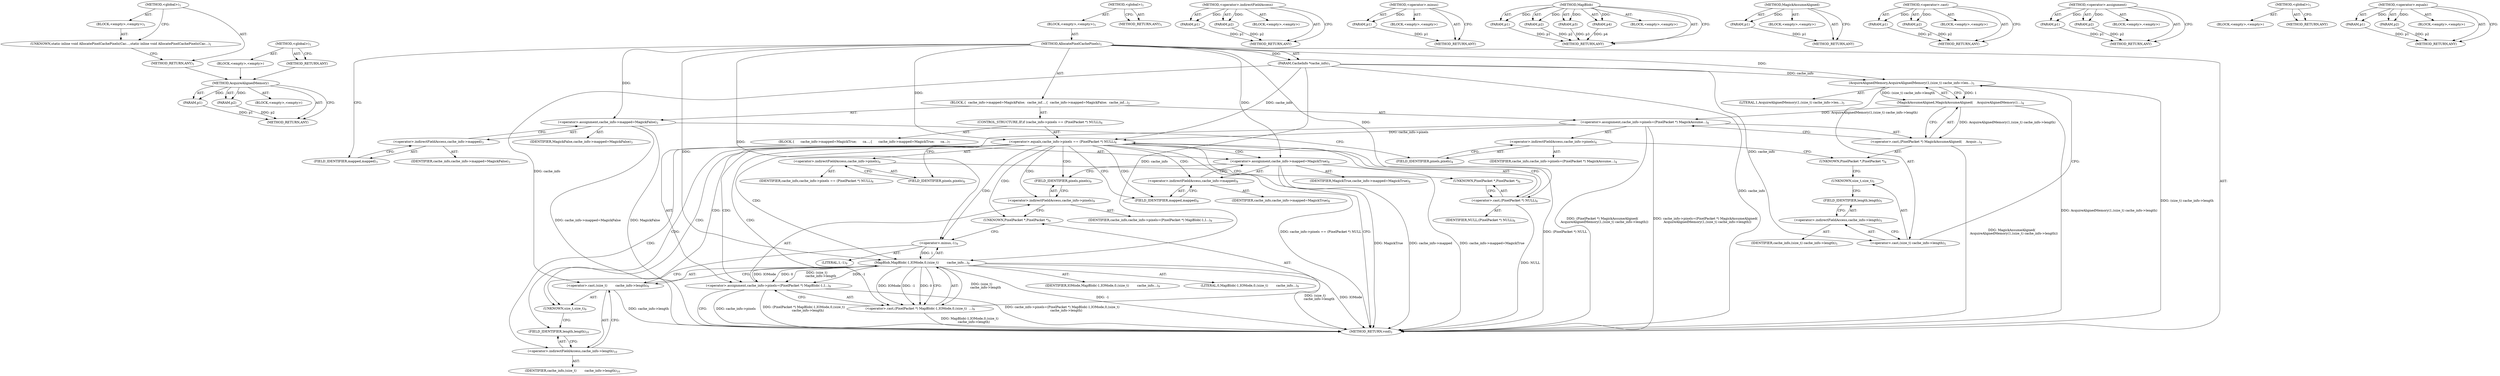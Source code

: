 digraph "&lt;global&gt;" {
vulnerable_98 [label=<(METHOD,AcquireAlignedMemory)>];
vulnerable_99 [label=<(PARAM,p1)>];
vulnerable_100 [label=<(PARAM,p2)>];
vulnerable_101 [label=<(BLOCK,&lt;empty&gt;,&lt;empty&gt;)>];
vulnerable_102 [label=<(METHOD_RETURN,ANY)>];
vulnerable_6 [label=<(METHOD,&lt;global&gt;)<SUB>1</SUB>>];
vulnerable_7 [label=<(BLOCK,&lt;empty&gt;,&lt;empty&gt;)<SUB>1</SUB>>];
vulnerable_8 [label=<(METHOD,AllocatePixelCachePixels)<SUB>1</SUB>>];
vulnerable_9 [label=<(PARAM,CacheInfo *cache_info)<SUB>1</SUB>>];
vulnerable_10 [label=<(BLOCK,{
  cache_info-&gt;mapped=MagickFalse;
  cache_inf...,{
  cache_info-&gt;mapped=MagickFalse;
  cache_inf...)<SUB>2</SUB>>];
vulnerable_11 [label=<(&lt;operator&gt;.assignment,cache_info-&gt;mapped=MagickFalse)<SUB>3</SUB>>];
vulnerable_12 [label=<(&lt;operator&gt;.indirectFieldAccess,cache_info-&gt;mapped)<SUB>3</SUB>>];
vulnerable_13 [label=<(IDENTIFIER,cache_info,cache_info-&gt;mapped=MagickFalse)<SUB>3</SUB>>];
vulnerable_14 [label=<(FIELD_IDENTIFIER,mapped,mapped)<SUB>3</SUB>>];
vulnerable_15 [label=<(IDENTIFIER,MagickFalse,cache_info-&gt;mapped=MagickFalse)<SUB>3</SUB>>];
vulnerable_16 [label=<(&lt;operator&gt;.assignment,cache_info-&gt;pixels=(PixelPacket *) MagickAssume...)<SUB>4</SUB>>];
vulnerable_17 [label=<(&lt;operator&gt;.indirectFieldAccess,cache_info-&gt;pixels)<SUB>4</SUB>>];
vulnerable_18 [label=<(IDENTIFIER,cache_info,cache_info-&gt;pixels=(PixelPacket *) MagickAssume...)<SUB>4</SUB>>];
vulnerable_19 [label=<(FIELD_IDENTIFIER,pixels,pixels)<SUB>4</SUB>>];
vulnerable_20 [label=<(&lt;operator&gt;.cast,(PixelPacket *) MagickAssumeAligned(
    Acquir...)<SUB>4</SUB>>];
vulnerable_21 [label=<(UNKNOWN,PixelPacket *,PixelPacket *)<SUB>4</SUB>>];
vulnerable_22 [label=<(MagickAssumeAligned,MagickAssumeAligned(
    AcquireAlignedMemory(1...)<SUB>4</SUB>>];
vulnerable_23 [label=<(AcquireAlignedMemory,AcquireAlignedMemory(1,(size_t) cache_info-&gt;len...)<SUB>5</SUB>>];
vulnerable_24 [label=<(LITERAL,1,AcquireAlignedMemory(1,(size_t) cache_info-&gt;len...)<SUB>5</SUB>>];
vulnerable_25 [label=<(&lt;operator&gt;.cast,(size_t) cache_info-&gt;length)<SUB>5</SUB>>];
vulnerable_26 [label=<(UNKNOWN,size_t,size_t)<SUB>5</SUB>>];
vulnerable_27 [label=<(&lt;operator&gt;.indirectFieldAccess,cache_info-&gt;length)<SUB>5</SUB>>];
vulnerable_28 [label=<(IDENTIFIER,cache_info,(size_t) cache_info-&gt;length)<SUB>5</SUB>>];
vulnerable_29 [label=<(FIELD_IDENTIFIER,length,length)<SUB>5</SUB>>];
vulnerable_30 [label=<(CONTROL_STRUCTURE,IF,if (cache_info-&gt;pixels == (PixelPacket *) NULL))<SUB>6</SUB>>];
vulnerable_31 [label=<(&lt;operator&gt;.equals,cache_info-&gt;pixels == (PixelPacket *) NULL)<SUB>6</SUB>>];
vulnerable_32 [label=<(&lt;operator&gt;.indirectFieldAccess,cache_info-&gt;pixels)<SUB>6</SUB>>];
vulnerable_33 [label=<(IDENTIFIER,cache_info,cache_info-&gt;pixels == (PixelPacket *) NULL)<SUB>6</SUB>>];
vulnerable_34 [label=<(FIELD_IDENTIFIER,pixels,pixels)<SUB>6</SUB>>];
vulnerable_35 [label=<(&lt;operator&gt;.cast,(PixelPacket *) NULL)<SUB>6</SUB>>];
vulnerable_36 [label=<(UNKNOWN,PixelPacket *,PixelPacket *)<SUB>6</SUB>>];
vulnerable_37 [label=<(IDENTIFIER,NULL,(PixelPacket *) NULL)<SUB>6</SUB>>];
vulnerable_38 [label=<(BLOCK,{
      cache_info-&gt;mapped=MagickTrue;
      ca...,{
      cache_info-&gt;mapped=MagickTrue;
      ca...)<SUB>7</SUB>>];
vulnerable_39 [label=<(&lt;operator&gt;.assignment,cache_info-&gt;mapped=MagickTrue)<SUB>8</SUB>>];
vulnerable_40 [label=<(&lt;operator&gt;.indirectFieldAccess,cache_info-&gt;mapped)<SUB>8</SUB>>];
vulnerable_41 [label=<(IDENTIFIER,cache_info,cache_info-&gt;mapped=MagickTrue)<SUB>8</SUB>>];
vulnerable_42 [label=<(FIELD_IDENTIFIER,mapped,mapped)<SUB>8</SUB>>];
vulnerable_43 [label=<(IDENTIFIER,MagickTrue,cache_info-&gt;mapped=MagickTrue)<SUB>8</SUB>>];
vulnerable_44 [label=<(&lt;operator&gt;.assignment,cache_info-&gt;pixels=(PixelPacket *) MapBlob(-1,I...)<SUB>9</SUB>>];
vulnerable_45 [label=<(&lt;operator&gt;.indirectFieldAccess,cache_info-&gt;pixels)<SUB>9</SUB>>];
vulnerable_46 [label=<(IDENTIFIER,cache_info,cache_info-&gt;pixels=(PixelPacket *) MapBlob(-1,I...)<SUB>9</SUB>>];
vulnerable_47 [label=<(FIELD_IDENTIFIER,pixels,pixels)<SUB>9</SUB>>];
vulnerable_48 [label=<(&lt;operator&gt;.cast,(PixelPacket *) MapBlob(-1,IOMode,0,(size_t)
  ...)<SUB>9</SUB>>];
vulnerable_49 [label=<(UNKNOWN,PixelPacket *,PixelPacket *)<SUB>9</SUB>>];
vulnerable_50 [label=<(MapBlob,MapBlob(-1,IOMode,0,(size_t)
        cache_info...)<SUB>9</SUB>>];
vulnerable_51 [label=<(&lt;operator&gt;.minus,-1)<SUB>9</SUB>>];
vulnerable_52 [label=<(LITERAL,1,-1)<SUB>9</SUB>>];
vulnerable_53 [label=<(IDENTIFIER,IOMode,MapBlob(-1,IOMode,0,(size_t)
        cache_info...)<SUB>9</SUB>>];
vulnerable_54 [label=<(LITERAL,0,MapBlob(-1,IOMode,0,(size_t)
        cache_info...)<SUB>9</SUB>>];
vulnerable_55 [label=<(&lt;operator&gt;.cast,(size_t)
        cache_info-&gt;length)<SUB>9</SUB>>];
vulnerable_56 [label=<(UNKNOWN,size_t,size_t)<SUB>9</SUB>>];
vulnerable_57 [label=<(&lt;operator&gt;.indirectFieldAccess,cache_info-&gt;length)<SUB>10</SUB>>];
vulnerable_58 [label=<(IDENTIFIER,cache_info,(size_t)
        cache_info-&gt;length)<SUB>10</SUB>>];
vulnerable_59 [label=<(FIELD_IDENTIFIER,length,length)<SUB>10</SUB>>];
vulnerable_60 [label=<(METHOD_RETURN,void)<SUB>1</SUB>>];
vulnerable_62 [label=<(METHOD_RETURN,ANY)<SUB>1</SUB>>];
vulnerable_84 [label=<(METHOD,&lt;operator&gt;.indirectFieldAccess)>];
vulnerable_85 [label=<(PARAM,p1)>];
vulnerable_86 [label=<(PARAM,p2)>];
vulnerable_87 [label=<(BLOCK,&lt;empty&gt;,&lt;empty&gt;)>];
vulnerable_88 [label=<(METHOD_RETURN,ANY)>];
vulnerable_115 [label=<(METHOD,&lt;operator&gt;.minus)>];
vulnerable_116 [label=<(PARAM,p1)>];
vulnerable_117 [label=<(BLOCK,&lt;empty&gt;,&lt;empty&gt;)>];
vulnerable_118 [label=<(METHOD_RETURN,ANY)>];
vulnerable_108 [label=<(METHOD,MapBlob)>];
vulnerable_109 [label=<(PARAM,p1)>];
vulnerable_110 [label=<(PARAM,p2)>];
vulnerable_111 [label=<(PARAM,p3)>];
vulnerable_112 [label=<(PARAM,p4)>];
vulnerable_113 [label=<(BLOCK,&lt;empty&gt;,&lt;empty&gt;)>];
vulnerable_114 [label=<(METHOD_RETURN,ANY)>];
vulnerable_94 [label=<(METHOD,MagickAssumeAligned)>];
vulnerable_95 [label=<(PARAM,p1)>];
vulnerable_96 [label=<(BLOCK,&lt;empty&gt;,&lt;empty&gt;)>];
vulnerable_97 [label=<(METHOD_RETURN,ANY)>];
vulnerable_89 [label=<(METHOD,&lt;operator&gt;.cast)>];
vulnerable_90 [label=<(PARAM,p1)>];
vulnerable_91 [label=<(PARAM,p2)>];
vulnerable_92 [label=<(BLOCK,&lt;empty&gt;,&lt;empty&gt;)>];
vulnerable_93 [label=<(METHOD_RETURN,ANY)>];
vulnerable_79 [label=<(METHOD,&lt;operator&gt;.assignment)>];
vulnerable_80 [label=<(PARAM,p1)>];
vulnerable_81 [label=<(PARAM,p2)>];
vulnerable_82 [label=<(BLOCK,&lt;empty&gt;,&lt;empty&gt;)>];
vulnerable_83 [label=<(METHOD_RETURN,ANY)>];
vulnerable_73 [label=<(METHOD,&lt;global&gt;)<SUB>1</SUB>>];
vulnerable_74 [label=<(BLOCK,&lt;empty&gt;,&lt;empty&gt;)>];
vulnerable_75 [label=<(METHOD_RETURN,ANY)>];
vulnerable_103 [label=<(METHOD,&lt;operator&gt;.equals)>];
vulnerable_104 [label=<(PARAM,p1)>];
vulnerable_105 [label=<(PARAM,p2)>];
vulnerable_106 [label=<(BLOCK,&lt;empty&gt;,&lt;empty&gt;)>];
vulnerable_107 [label=<(METHOD_RETURN,ANY)>];
fixed_6 [label=<(METHOD,&lt;global&gt;)<SUB>1</SUB>>];
fixed_7 [label=<(BLOCK,&lt;empty&gt;,&lt;empty&gt;)<SUB>1</SUB>>];
fixed_8 [label=<(UNKNOWN,static inline void AllocatePixelCachePixels(Cac...,static inline void AllocatePixelCachePixels(Cac...)<SUB>1</SUB>>];
fixed_9 [label=<(METHOD_RETURN,ANY)<SUB>1</SUB>>];
fixed_14 [label=<(METHOD,&lt;global&gt;)<SUB>1</SUB>>];
fixed_15 [label=<(BLOCK,&lt;empty&gt;,&lt;empty&gt;)>];
fixed_16 [label=<(METHOD_RETURN,ANY)>];
vulnerable_98 -> vulnerable_99  [key=0, label="AST: "];
vulnerable_98 -> vulnerable_99  [key=1, label="DDG: "];
vulnerable_98 -> vulnerable_101  [key=0, label="AST: "];
vulnerable_98 -> vulnerable_100  [key=0, label="AST: "];
vulnerable_98 -> vulnerable_100  [key=1, label="DDG: "];
vulnerable_98 -> vulnerable_102  [key=0, label="AST: "];
vulnerable_98 -> vulnerable_102  [key=1, label="CFG: "];
vulnerable_99 -> vulnerable_102  [key=0, label="DDG: p1"];
vulnerable_100 -> vulnerable_102  [key=0, label="DDG: p2"];
vulnerable_6 -> vulnerable_7  [key=0, label="AST: "];
vulnerable_6 -> vulnerable_62  [key=0, label="AST: "];
vulnerable_6 -> vulnerable_62  [key=1, label="CFG: "];
vulnerable_7 -> vulnerable_8  [key=0, label="AST: "];
vulnerable_8 -> vulnerable_9  [key=0, label="AST: "];
vulnerable_8 -> vulnerable_9  [key=1, label="DDG: "];
vulnerable_8 -> vulnerable_10  [key=0, label="AST: "];
vulnerable_8 -> vulnerable_60  [key=0, label="AST: "];
vulnerable_8 -> vulnerable_14  [key=0, label="CFG: "];
vulnerable_8 -> vulnerable_11  [key=0, label="DDG: "];
vulnerable_8 -> vulnerable_31  [key=0, label="DDG: "];
vulnerable_8 -> vulnerable_39  [key=0, label="DDG: "];
vulnerable_8 -> vulnerable_35  [key=0, label="DDG: "];
vulnerable_8 -> vulnerable_23  [key=0, label="DDG: "];
vulnerable_8 -> vulnerable_50  [key=0, label="DDG: "];
vulnerable_8 -> vulnerable_51  [key=0, label="DDG: "];
vulnerable_9 -> vulnerable_60  [key=0, label="DDG: cache_info"];
vulnerable_9 -> vulnerable_31  [key=0, label="DDG: cache_info"];
vulnerable_9 -> vulnerable_23  [key=0, label="DDG: cache_info"];
vulnerable_9 -> vulnerable_25  [key=0, label="DDG: cache_info"];
vulnerable_9 -> vulnerable_50  [key=0, label="DDG: cache_info"];
vulnerable_9 -> vulnerable_55  [key=0, label="DDG: cache_info"];
vulnerable_10 -> vulnerable_11  [key=0, label="AST: "];
vulnerable_10 -> vulnerable_16  [key=0, label="AST: "];
vulnerable_10 -> vulnerable_30  [key=0, label="AST: "];
vulnerable_11 -> vulnerable_12  [key=0, label="AST: "];
vulnerable_11 -> vulnerable_15  [key=0, label="AST: "];
vulnerable_11 -> vulnerable_19  [key=0, label="CFG: "];
vulnerable_11 -> vulnerable_60  [key=0, label="DDG: cache_info-&gt;mapped=MagickFalse"];
vulnerable_11 -> vulnerable_60  [key=1, label="DDG: MagickFalse"];
vulnerable_12 -> vulnerable_13  [key=0, label="AST: "];
vulnerable_12 -> vulnerable_14  [key=0, label="AST: "];
vulnerable_12 -> vulnerable_11  [key=0, label="CFG: "];
vulnerable_14 -> vulnerable_12  [key=0, label="CFG: "];
vulnerable_16 -> vulnerable_17  [key=0, label="AST: "];
vulnerable_16 -> vulnerable_20  [key=0, label="AST: "];
vulnerable_16 -> vulnerable_34  [key=0, label="CFG: "];
vulnerable_16 -> vulnerable_60  [key=0, label="DDG: (PixelPacket *) MagickAssumeAligned(
    AcquireAlignedMemory(1,(size_t) cache_info-&gt;length))"];
vulnerable_16 -> vulnerable_60  [key=1, label="DDG: cache_info-&gt;pixels=(PixelPacket *) MagickAssumeAligned(
    AcquireAlignedMemory(1,(size_t) cache_info-&gt;length))"];
vulnerable_16 -> vulnerable_31  [key=0, label="DDG: cache_info-&gt;pixels"];
vulnerable_17 -> vulnerable_18  [key=0, label="AST: "];
vulnerable_17 -> vulnerable_19  [key=0, label="AST: "];
vulnerable_17 -> vulnerable_21  [key=0, label="CFG: "];
vulnerable_19 -> vulnerable_17  [key=0, label="CFG: "];
vulnerable_20 -> vulnerable_21  [key=0, label="AST: "];
vulnerable_20 -> vulnerable_22  [key=0, label="AST: "];
vulnerable_20 -> vulnerable_16  [key=0, label="CFG: "];
vulnerable_20 -> vulnerable_60  [key=0, label="DDG: MagickAssumeAligned(
    AcquireAlignedMemory(1,(size_t) cache_info-&gt;length))"];
vulnerable_21 -> vulnerable_26  [key=0, label="CFG: "];
vulnerable_22 -> vulnerable_23  [key=0, label="AST: "];
vulnerable_22 -> vulnerable_20  [key=0, label="CFG: "];
vulnerable_22 -> vulnerable_20  [key=1, label="DDG: AcquireAlignedMemory(1,(size_t) cache_info-&gt;length)"];
vulnerable_22 -> vulnerable_60  [key=0, label="DDG: AcquireAlignedMemory(1,(size_t) cache_info-&gt;length)"];
vulnerable_22 -> vulnerable_16  [key=0, label="DDG: AcquireAlignedMemory(1,(size_t) cache_info-&gt;length)"];
vulnerable_23 -> vulnerable_24  [key=0, label="AST: "];
vulnerable_23 -> vulnerable_25  [key=0, label="AST: "];
vulnerable_23 -> vulnerable_22  [key=0, label="CFG: "];
vulnerable_23 -> vulnerable_22  [key=1, label="DDG: 1"];
vulnerable_23 -> vulnerable_22  [key=2, label="DDG: (size_t) cache_info-&gt;length"];
vulnerable_23 -> vulnerable_60  [key=0, label="DDG: (size_t) cache_info-&gt;length"];
vulnerable_25 -> vulnerable_26  [key=0, label="AST: "];
vulnerable_25 -> vulnerable_27  [key=0, label="AST: "];
vulnerable_25 -> vulnerable_23  [key=0, label="CFG: "];
vulnerable_26 -> vulnerable_29  [key=0, label="CFG: "];
vulnerable_27 -> vulnerable_28  [key=0, label="AST: "];
vulnerable_27 -> vulnerable_29  [key=0, label="AST: "];
vulnerable_27 -> vulnerable_25  [key=0, label="CFG: "];
vulnerable_29 -> vulnerable_27  [key=0, label="CFG: "];
vulnerable_30 -> vulnerable_31  [key=0, label="AST: "];
vulnerable_30 -> vulnerable_38  [key=0, label="AST: "];
vulnerable_31 -> vulnerable_32  [key=0, label="AST: "];
vulnerable_31 -> vulnerable_35  [key=0, label="AST: "];
vulnerable_31 -> vulnerable_60  [key=0, label="CFG: "];
vulnerable_31 -> vulnerable_60  [key=1, label="DDG: (PixelPacket *) NULL"];
vulnerable_31 -> vulnerable_60  [key=2, label="DDG: cache_info-&gt;pixels == (PixelPacket *) NULL"];
vulnerable_31 -> vulnerable_42  [key=0, label="CFG: "];
vulnerable_31 -> vulnerable_42  [key=1, label="CDG: "];
vulnerable_31 -> vulnerable_40  [key=0, label="CDG: "];
vulnerable_31 -> vulnerable_47  [key=0, label="CDG: "];
vulnerable_31 -> vulnerable_48  [key=0, label="CDG: "];
vulnerable_31 -> vulnerable_49  [key=0, label="CDG: "];
vulnerable_31 -> vulnerable_50  [key=0, label="CDG: "];
vulnerable_31 -> vulnerable_59  [key=0, label="CDG: "];
vulnerable_31 -> vulnerable_51  [key=0, label="CDG: "];
vulnerable_31 -> vulnerable_57  [key=0, label="CDG: "];
vulnerable_31 -> vulnerable_44  [key=0, label="CDG: "];
vulnerable_31 -> vulnerable_55  [key=0, label="CDG: "];
vulnerable_31 -> vulnerable_56  [key=0, label="CDG: "];
vulnerable_31 -> vulnerable_45  [key=0, label="CDG: "];
vulnerable_31 -> vulnerable_39  [key=0, label="CDG: "];
vulnerable_32 -> vulnerable_33  [key=0, label="AST: "];
vulnerable_32 -> vulnerable_34  [key=0, label="AST: "];
vulnerable_32 -> vulnerable_36  [key=0, label="CFG: "];
vulnerable_34 -> vulnerable_32  [key=0, label="CFG: "];
vulnerable_35 -> vulnerable_36  [key=0, label="AST: "];
vulnerable_35 -> vulnerable_37  [key=0, label="AST: "];
vulnerable_35 -> vulnerable_31  [key=0, label="CFG: "];
vulnerable_35 -> vulnerable_60  [key=0, label="DDG: NULL"];
vulnerable_36 -> vulnerable_35  [key=0, label="CFG: "];
vulnerable_38 -> vulnerable_39  [key=0, label="AST: "];
vulnerable_38 -> vulnerable_44  [key=0, label="AST: "];
vulnerable_39 -> vulnerable_40  [key=0, label="AST: "];
vulnerable_39 -> vulnerable_43  [key=0, label="AST: "];
vulnerable_39 -> vulnerable_47  [key=0, label="CFG: "];
vulnerable_39 -> vulnerable_60  [key=0, label="DDG: cache_info-&gt;mapped"];
vulnerable_39 -> vulnerable_60  [key=1, label="DDG: cache_info-&gt;mapped=MagickTrue"];
vulnerable_39 -> vulnerable_60  [key=2, label="DDG: MagickTrue"];
vulnerable_40 -> vulnerable_41  [key=0, label="AST: "];
vulnerable_40 -> vulnerable_42  [key=0, label="AST: "];
vulnerable_40 -> vulnerable_39  [key=0, label="CFG: "];
vulnerable_42 -> vulnerable_40  [key=0, label="CFG: "];
vulnerable_44 -> vulnerable_45  [key=0, label="AST: "];
vulnerable_44 -> vulnerable_48  [key=0, label="AST: "];
vulnerable_44 -> vulnerable_60  [key=0, label="CFG: "];
vulnerable_44 -> vulnerable_60  [key=1, label="DDG: cache_info-&gt;pixels"];
vulnerable_44 -> vulnerable_60  [key=2, label="DDG: (PixelPacket *) MapBlob(-1,IOMode,0,(size_t)
        cache_info-&gt;length)"];
vulnerable_44 -> vulnerable_60  [key=3, label="DDG: cache_info-&gt;pixels=(PixelPacket *) MapBlob(-1,IOMode,0,(size_t)
        cache_info-&gt;length)"];
vulnerable_45 -> vulnerable_46  [key=0, label="AST: "];
vulnerable_45 -> vulnerable_47  [key=0, label="AST: "];
vulnerable_45 -> vulnerable_49  [key=0, label="CFG: "];
vulnerable_47 -> vulnerable_45  [key=0, label="CFG: "];
vulnerable_48 -> vulnerable_49  [key=0, label="AST: "];
vulnerable_48 -> vulnerable_50  [key=0, label="AST: "];
vulnerable_48 -> vulnerable_44  [key=0, label="CFG: "];
vulnerable_48 -> vulnerable_60  [key=0, label="DDG: MapBlob(-1,IOMode,0,(size_t)
        cache_info-&gt;length)"];
vulnerable_49 -> vulnerable_51  [key=0, label="CFG: "];
vulnerable_50 -> vulnerable_51  [key=0, label="AST: "];
vulnerable_50 -> vulnerable_53  [key=0, label="AST: "];
vulnerable_50 -> vulnerable_54  [key=0, label="AST: "];
vulnerable_50 -> vulnerable_55  [key=0, label="AST: "];
vulnerable_50 -> vulnerable_48  [key=0, label="CFG: "];
vulnerable_50 -> vulnerable_48  [key=1, label="DDG: -1"];
vulnerable_50 -> vulnerable_48  [key=2, label="DDG: IOMode"];
vulnerable_50 -> vulnerable_48  [key=3, label="DDG: 0"];
vulnerable_50 -> vulnerable_48  [key=4, label="DDG: (size_t)
        cache_info-&gt;length"];
vulnerable_50 -> vulnerable_60  [key=0, label="DDG: -1"];
vulnerable_50 -> vulnerable_60  [key=1, label="DDG: (size_t)
        cache_info-&gt;length"];
vulnerable_50 -> vulnerable_60  [key=2, label="DDG: IOMode"];
vulnerable_50 -> vulnerable_44  [key=0, label="DDG: -1"];
vulnerable_50 -> vulnerable_44  [key=1, label="DDG: IOMode"];
vulnerable_50 -> vulnerable_44  [key=2, label="DDG: 0"];
vulnerable_50 -> vulnerable_44  [key=3, label="DDG: (size_t)
        cache_info-&gt;length"];
vulnerable_51 -> vulnerable_52  [key=0, label="AST: "];
vulnerable_51 -> vulnerable_56  [key=0, label="CFG: "];
vulnerable_51 -> vulnerable_50  [key=0, label="DDG: 1"];
vulnerable_55 -> vulnerable_56  [key=0, label="AST: "];
vulnerable_55 -> vulnerable_57  [key=0, label="AST: "];
vulnerable_55 -> vulnerable_50  [key=0, label="CFG: "];
vulnerable_55 -> vulnerable_60  [key=0, label="DDG: cache_info-&gt;length"];
vulnerable_56 -> vulnerable_59  [key=0, label="CFG: "];
vulnerable_57 -> vulnerable_58  [key=0, label="AST: "];
vulnerable_57 -> vulnerable_59  [key=0, label="AST: "];
vulnerable_57 -> vulnerable_55  [key=0, label="CFG: "];
vulnerable_59 -> vulnerable_57  [key=0, label="CFG: "];
vulnerable_84 -> vulnerable_85  [key=0, label="AST: "];
vulnerable_84 -> vulnerable_85  [key=1, label="DDG: "];
vulnerable_84 -> vulnerable_87  [key=0, label="AST: "];
vulnerable_84 -> vulnerable_86  [key=0, label="AST: "];
vulnerable_84 -> vulnerable_86  [key=1, label="DDG: "];
vulnerable_84 -> vulnerable_88  [key=0, label="AST: "];
vulnerable_84 -> vulnerable_88  [key=1, label="CFG: "];
vulnerable_85 -> vulnerable_88  [key=0, label="DDG: p1"];
vulnerable_86 -> vulnerable_88  [key=0, label="DDG: p2"];
vulnerable_115 -> vulnerable_116  [key=0, label="AST: "];
vulnerable_115 -> vulnerable_116  [key=1, label="DDG: "];
vulnerable_115 -> vulnerable_117  [key=0, label="AST: "];
vulnerable_115 -> vulnerable_118  [key=0, label="AST: "];
vulnerable_115 -> vulnerable_118  [key=1, label="CFG: "];
vulnerable_116 -> vulnerable_118  [key=0, label="DDG: p1"];
vulnerable_108 -> vulnerable_109  [key=0, label="AST: "];
vulnerable_108 -> vulnerable_109  [key=1, label="DDG: "];
vulnerable_108 -> vulnerable_113  [key=0, label="AST: "];
vulnerable_108 -> vulnerable_110  [key=0, label="AST: "];
vulnerable_108 -> vulnerable_110  [key=1, label="DDG: "];
vulnerable_108 -> vulnerable_114  [key=0, label="AST: "];
vulnerable_108 -> vulnerable_114  [key=1, label="CFG: "];
vulnerable_108 -> vulnerable_111  [key=0, label="AST: "];
vulnerable_108 -> vulnerable_111  [key=1, label="DDG: "];
vulnerable_108 -> vulnerable_112  [key=0, label="AST: "];
vulnerable_108 -> vulnerable_112  [key=1, label="DDG: "];
vulnerable_109 -> vulnerable_114  [key=0, label="DDG: p1"];
vulnerable_110 -> vulnerable_114  [key=0, label="DDG: p2"];
vulnerable_111 -> vulnerable_114  [key=0, label="DDG: p3"];
vulnerable_112 -> vulnerable_114  [key=0, label="DDG: p4"];
vulnerable_94 -> vulnerable_95  [key=0, label="AST: "];
vulnerable_94 -> vulnerable_95  [key=1, label="DDG: "];
vulnerable_94 -> vulnerable_96  [key=0, label="AST: "];
vulnerable_94 -> vulnerable_97  [key=0, label="AST: "];
vulnerable_94 -> vulnerable_97  [key=1, label="CFG: "];
vulnerable_95 -> vulnerable_97  [key=0, label="DDG: p1"];
vulnerable_89 -> vulnerable_90  [key=0, label="AST: "];
vulnerable_89 -> vulnerable_90  [key=1, label="DDG: "];
vulnerable_89 -> vulnerable_92  [key=0, label="AST: "];
vulnerable_89 -> vulnerable_91  [key=0, label="AST: "];
vulnerable_89 -> vulnerable_91  [key=1, label="DDG: "];
vulnerable_89 -> vulnerable_93  [key=0, label="AST: "];
vulnerable_89 -> vulnerable_93  [key=1, label="CFG: "];
vulnerable_90 -> vulnerable_93  [key=0, label="DDG: p1"];
vulnerable_91 -> vulnerable_93  [key=0, label="DDG: p2"];
vulnerable_79 -> vulnerable_80  [key=0, label="AST: "];
vulnerable_79 -> vulnerable_80  [key=1, label="DDG: "];
vulnerable_79 -> vulnerable_82  [key=0, label="AST: "];
vulnerable_79 -> vulnerable_81  [key=0, label="AST: "];
vulnerable_79 -> vulnerable_81  [key=1, label="DDG: "];
vulnerable_79 -> vulnerable_83  [key=0, label="AST: "];
vulnerable_79 -> vulnerable_83  [key=1, label="CFG: "];
vulnerable_80 -> vulnerable_83  [key=0, label="DDG: p1"];
vulnerable_81 -> vulnerable_83  [key=0, label="DDG: p2"];
vulnerable_73 -> vulnerable_74  [key=0, label="AST: "];
vulnerable_73 -> vulnerable_75  [key=0, label="AST: "];
vulnerable_73 -> vulnerable_75  [key=1, label="CFG: "];
vulnerable_103 -> vulnerable_104  [key=0, label="AST: "];
vulnerable_103 -> vulnerable_104  [key=1, label="DDG: "];
vulnerable_103 -> vulnerable_106  [key=0, label="AST: "];
vulnerable_103 -> vulnerable_105  [key=0, label="AST: "];
vulnerable_103 -> vulnerable_105  [key=1, label="DDG: "];
vulnerable_103 -> vulnerable_107  [key=0, label="AST: "];
vulnerable_103 -> vulnerable_107  [key=1, label="CFG: "];
vulnerable_104 -> vulnerable_107  [key=0, label="DDG: p1"];
vulnerable_105 -> vulnerable_107  [key=0, label="DDG: p2"];
fixed_6 -> fixed_7  [key=0, label="AST: "];
fixed_6 -> fixed_9  [key=0, label="AST: "];
fixed_6 -> fixed_8  [key=0, label="CFG: "];
fixed_7 -> fixed_8  [key=0, label="AST: "];
fixed_8 -> fixed_9  [key=0, label="CFG: "];
fixed_9 -> vulnerable_98  [key=0];
fixed_14 -> fixed_15  [key=0, label="AST: "];
fixed_14 -> fixed_16  [key=0, label="AST: "];
fixed_14 -> fixed_16  [key=1, label="CFG: "];
fixed_15 -> vulnerable_98  [key=0];
fixed_16 -> vulnerable_98  [key=0];
}

